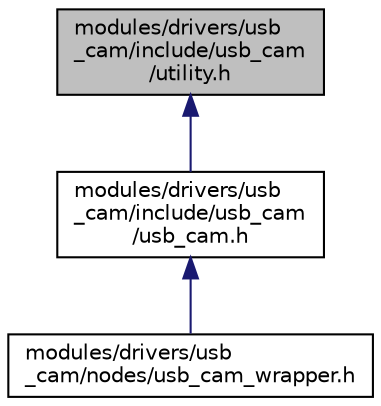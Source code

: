 digraph "modules/drivers/usb_cam/include/usb_cam/utility.h"
{
  edge [fontname="Helvetica",fontsize="10",labelfontname="Helvetica",labelfontsize="10"];
  node [fontname="Helvetica",fontsize="10",shape=record];
  Node1 [label="modules/drivers/usb\l_cam/include/usb_cam\l/utility.h",height=0.2,width=0.4,color="black", fillcolor="grey75", style="filled" fontcolor="black"];
  Node1 -> Node2 [dir="back",color="midnightblue",fontsize="10",style="solid",fontname="Helvetica"];
  Node2 [label="modules/drivers/usb\l_cam/include/usb_cam\l/usb_cam.h",height=0.2,width=0.4,color="black", fillcolor="white", style="filled",URL="$usb__cam_8h.html"];
  Node2 -> Node3 [dir="back",color="midnightblue",fontsize="10",style="solid",fontname="Helvetica"];
  Node3 [label="modules/drivers/usb\l_cam/nodes/usb_cam_wrapper.h",height=0.2,width=0.4,color="black", fillcolor="white", style="filled",URL="$usb__cam__wrapper_8h.html"];
}
